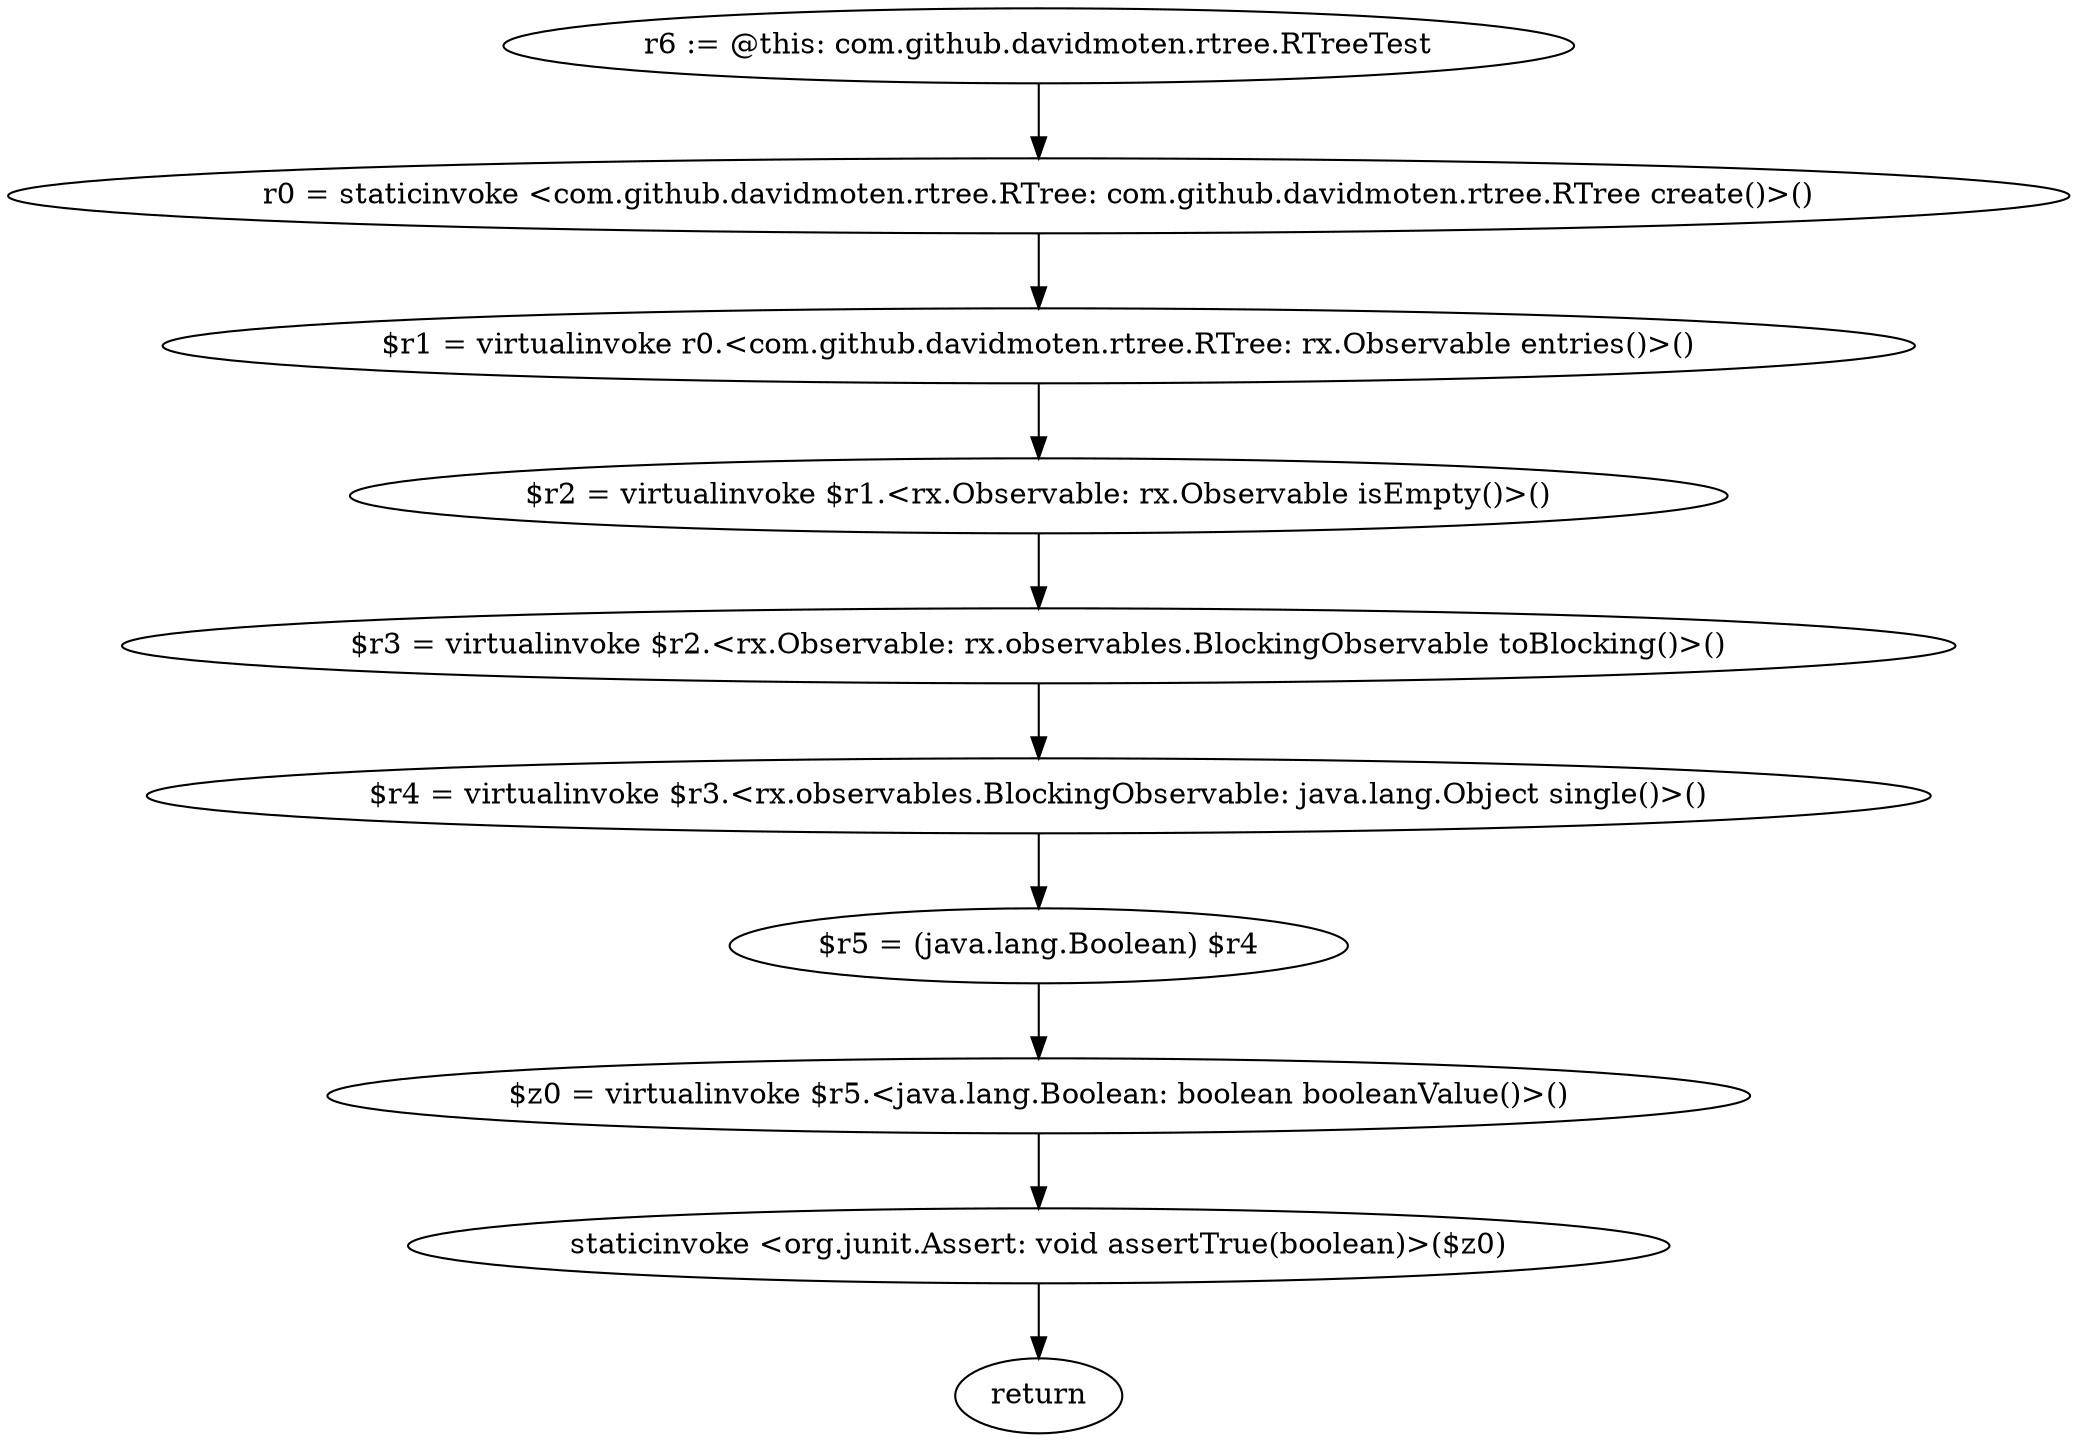 digraph "unitGraph" {
    "r6 := @this: com.github.davidmoten.rtree.RTreeTest"
    "r0 = staticinvoke <com.github.davidmoten.rtree.RTree: com.github.davidmoten.rtree.RTree create()>()"
    "$r1 = virtualinvoke r0.<com.github.davidmoten.rtree.RTree: rx.Observable entries()>()"
    "$r2 = virtualinvoke $r1.<rx.Observable: rx.Observable isEmpty()>()"
    "$r3 = virtualinvoke $r2.<rx.Observable: rx.observables.BlockingObservable toBlocking()>()"
    "$r4 = virtualinvoke $r3.<rx.observables.BlockingObservable: java.lang.Object single()>()"
    "$r5 = (java.lang.Boolean) $r4"
    "$z0 = virtualinvoke $r5.<java.lang.Boolean: boolean booleanValue()>()"
    "staticinvoke <org.junit.Assert: void assertTrue(boolean)>($z0)"
    "return"
    "r6 := @this: com.github.davidmoten.rtree.RTreeTest"->"r0 = staticinvoke <com.github.davidmoten.rtree.RTree: com.github.davidmoten.rtree.RTree create()>()";
    "r0 = staticinvoke <com.github.davidmoten.rtree.RTree: com.github.davidmoten.rtree.RTree create()>()"->"$r1 = virtualinvoke r0.<com.github.davidmoten.rtree.RTree: rx.Observable entries()>()";
    "$r1 = virtualinvoke r0.<com.github.davidmoten.rtree.RTree: rx.Observable entries()>()"->"$r2 = virtualinvoke $r1.<rx.Observable: rx.Observable isEmpty()>()";
    "$r2 = virtualinvoke $r1.<rx.Observable: rx.Observable isEmpty()>()"->"$r3 = virtualinvoke $r2.<rx.Observable: rx.observables.BlockingObservable toBlocking()>()";
    "$r3 = virtualinvoke $r2.<rx.Observable: rx.observables.BlockingObservable toBlocking()>()"->"$r4 = virtualinvoke $r3.<rx.observables.BlockingObservable: java.lang.Object single()>()";
    "$r4 = virtualinvoke $r3.<rx.observables.BlockingObservable: java.lang.Object single()>()"->"$r5 = (java.lang.Boolean) $r4";
    "$r5 = (java.lang.Boolean) $r4"->"$z0 = virtualinvoke $r5.<java.lang.Boolean: boolean booleanValue()>()";
    "$z0 = virtualinvoke $r5.<java.lang.Boolean: boolean booleanValue()>()"->"staticinvoke <org.junit.Assert: void assertTrue(boolean)>($z0)";
    "staticinvoke <org.junit.Assert: void assertTrue(boolean)>($z0)"->"return";
}
